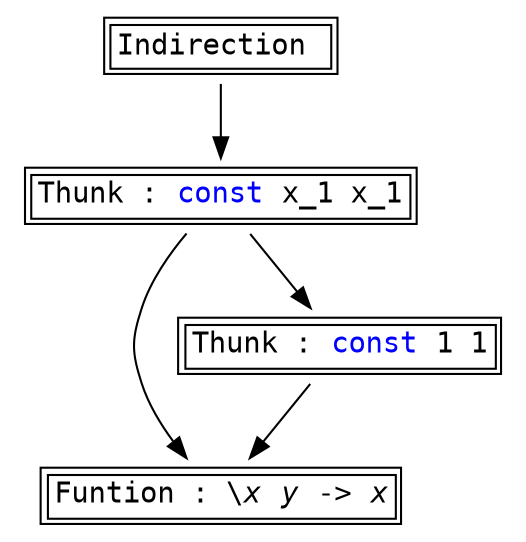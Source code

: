 digraph G {
node [ fontname=monospace, shape=plaintext ];
s0[label=<<TABLE ALIGN="LEFT"><TR><TD BALIGN="LEFT" ALIGN="LEFT">Funtion&nbsp;:&nbsp;\<I>x</I>&nbsp;<I>y</I>&nbsp;-&gt;&nbsp;<I>x</I><BR /></TD></TR></TABLE>>];
s0;
s1[label=<<TABLE ALIGN="LEFT"><TR><TD BALIGN="LEFT" ALIGN="LEFT">Indirection&nbsp;<BR /></TD></TR></TABLE>>];
s1 -> s2;
s2[label=<<TABLE ALIGN="LEFT"><TR><TD BALIGN="LEFT" ALIGN="LEFT">Thunk&nbsp;:&nbsp;<FONT COLOR="blue">const</FONT>&nbsp;x_1&nbsp;x_1<BR /></TD></TR></TABLE>>];
s2 -> s0, s3;
s3[label=<<TABLE ALIGN="LEFT"><TR><TD BALIGN="LEFT" ALIGN="LEFT">Thunk&nbsp;:&nbsp;<FONT COLOR="blue">const</FONT>&nbsp;1&nbsp;1<BR /></TD></TR></TABLE>>];
s3 -> s0;
}